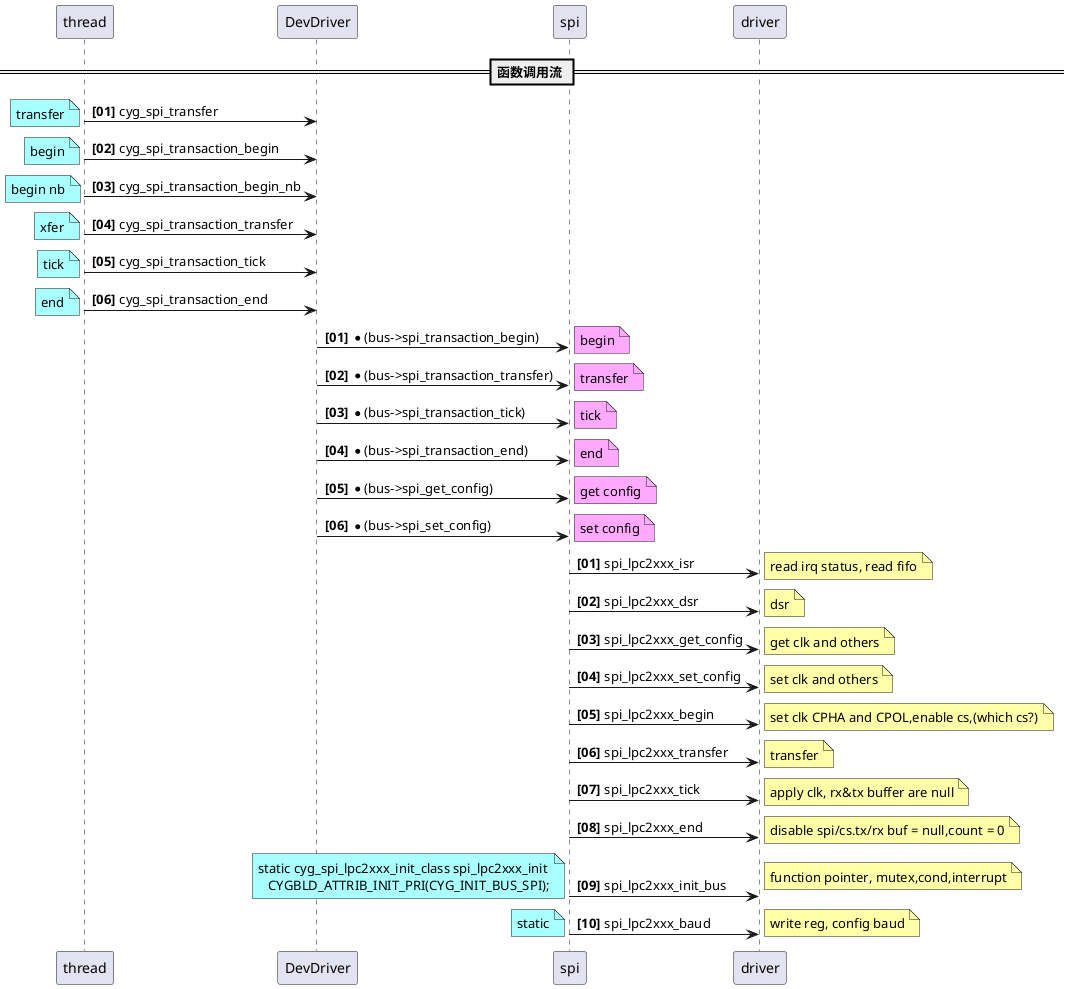 @startuml
== 函数调用流 ==
autonumber "<b>[00]"
thread -> DevDriver :  cyg_spi_transfer
note left #AAFFFF: transfer
thread -> DevDriver :  cyg_spi_transaction_begin
note left #AAFFFF: begin
thread -> DevDriver :  cyg_spi_transaction_begin_nb
note left #AAFFFF: begin nb
thread -> DevDriver :  cyg_spi_transaction_transfer
note left #AAFFFF: xfer
thread -> DevDriver :  cyg_spi_transaction_tick
note left #AAFFFF: tick
thread -> DevDriver :  cyg_spi_transaction_end
note left #AAFFFF: end

autonumber "<b>[00]"
DevDriver -> "spi" :  *(bus->spi_transaction_begin)
note right #FFAAFF: begin
DevDriver -> "spi" :  *(bus->spi_transaction_transfer)
note right #FFAAFF: transfer
DevDriver -> "spi" :  *(bus->spi_transaction_tick)
note right #FFAAFF: tick
DevDriver -> "spi" :  *(bus->spi_transaction_end)
note right #FFAAFF: end
DevDriver -> "spi" :  *(bus->spi_get_config)
note right #FFAAFF: get config
DevDriver -> "spi" :  *(bus->spi_set_config)
note right #FFAAFF: set config

autonumber "<b>[00]"
"spi" -> "driver" :  spi_lpc2xxx_isr
note right #FFFFAA: read irq status, read fifo
"spi" -> "driver" :  spi_lpc2xxx_dsr
note right #FFFFAA: dsr
"spi" -> "driver" :  spi_lpc2xxx_get_config
note right #FFFFAA: get clk and others
"spi" -> "driver" :  spi_lpc2xxx_set_config
note right #FFFFAA: set clk and others
"spi" -> "driver" :  spi_lpc2xxx_begin
note right #FFFFAA: set clk CPHA and CPOL,enable cs,(which cs?)
"spi" -> "driver" :  spi_lpc2xxx_transfer
note right #FFFFAA: transfer
"spi" -> "driver" :  spi_lpc2xxx_tick
note right #FFFFAA: apply clk, rx&tx buffer are null
"spi" -> "driver" :  spi_lpc2xxx_end
note right #FFFFAA: disable spi/cs.tx/rx buf = null,count = 0
"spi" -> "driver" :  spi_lpc2xxx_init_bus
note right #FFFFAA: function pointer, mutex,cond,interrupt
note left #AAFFFF
	static cyg_spi_lpc2xxx_init_class spi_lpc2xxx_init
    CYGBLD_ATTRIB_INIT_PRI(CYG_INIT_BUS_SPI);
end note
"spi" -> "driver" :  spi_lpc2xxx_baud
note right #FFFFAA: write reg, config baud
note left #AAFFFF: static

@enduml